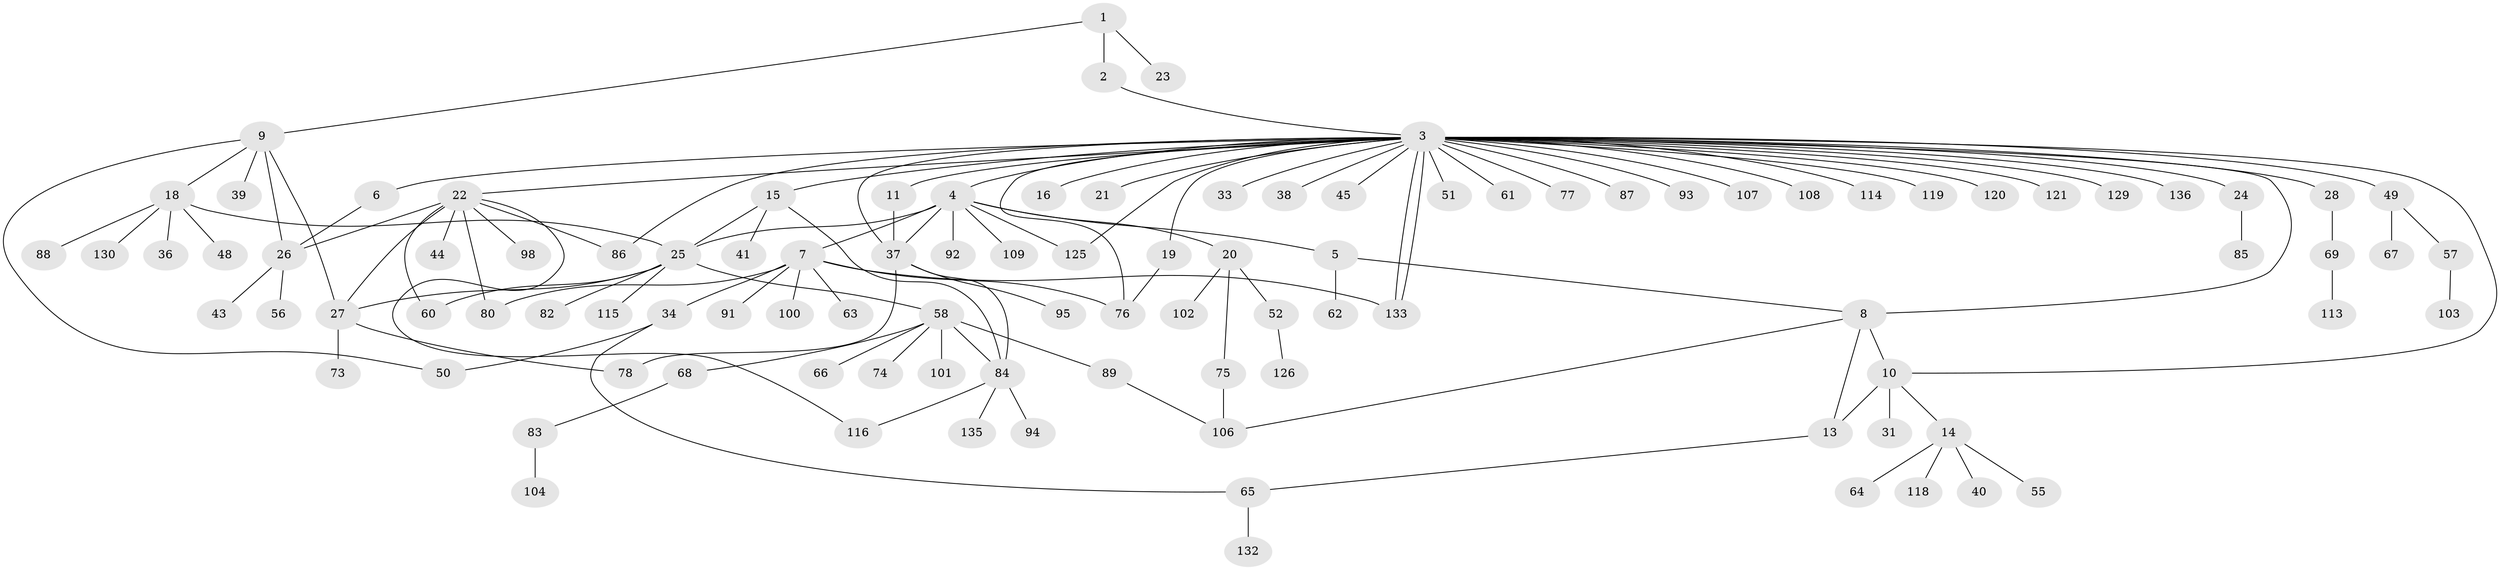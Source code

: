 // original degree distribution, {4: 0.0661764705882353, 3: 0.0661764705882353, 39: 0.007352941176470588, 10: 0.007352941176470588, 2: 0.22794117647058823, 7: 0.029411764705882353, 6: 0.04411764705882353, 5: 0.022058823529411766, 1: 0.5220588235294118, 8: 0.007352941176470588}
// Generated by graph-tools (version 1.1) at 2025/11/02/27/25 16:11:15]
// undirected, 103 vertices, 129 edges
graph export_dot {
graph [start="1"]
  node [color=gray90,style=filled];
  1 [super="+123"];
  2 [super="+112"];
  3 [super="+29"];
  4 [super="+17"];
  5 [super="+117"];
  6;
  7 [super="+53"];
  8 [super="+12"];
  9 [super="+59"];
  10 [super="+30"];
  11;
  13 [super="+99"];
  14 [super="+54"];
  15 [super="+96"];
  16 [super="+46"];
  18 [super="+122"];
  19;
  20;
  21;
  22 [super="+71"];
  23;
  24 [super="+42"];
  25 [super="+32"];
  26 [super="+35"];
  27 [super="+70"];
  28;
  31;
  33;
  34 [super="+47"];
  36;
  37 [super="+72"];
  38;
  39;
  40;
  41 [super="+81"];
  43;
  44 [super="+79"];
  45;
  48;
  49;
  50 [super="+131"];
  51;
  52;
  55;
  56;
  57;
  58 [super="+124"];
  60;
  61;
  62;
  63;
  64;
  65 [super="+105"];
  66;
  67;
  68;
  69 [super="+97"];
  73;
  74;
  75;
  76 [super="+134"];
  77;
  78 [super="+128"];
  80;
  82;
  83;
  84;
  85;
  86;
  87;
  88;
  89 [super="+90"];
  91;
  92;
  93 [super="+110"];
  94;
  95;
  98;
  100;
  101;
  102;
  103;
  104;
  106 [super="+111"];
  107;
  108;
  109;
  113;
  114;
  115;
  116;
  118;
  119;
  120;
  121 [super="+127"];
  125;
  126;
  129;
  130;
  132;
  133;
  135;
  136;
  1 -- 2;
  1 -- 9;
  1 -- 23;
  2 -- 3;
  3 -- 4;
  3 -- 6;
  3 -- 8 [weight=2];
  3 -- 10;
  3 -- 11;
  3 -- 15;
  3 -- 16;
  3 -- 19;
  3 -- 21;
  3 -- 22;
  3 -- 24;
  3 -- 28;
  3 -- 33;
  3 -- 37;
  3 -- 38;
  3 -- 45;
  3 -- 49;
  3 -- 51;
  3 -- 61;
  3 -- 76 [weight=2];
  3 -- 77;
  3 -- 86;
  3 -- 87;
  3 -- 93;
  3 -- 107;
  3 -- 108;
  3 -- 114;
  3 -- 119;
  3 -- 120;
  3 -- 121;
  3 -- 125;
  3 -- 129;
  3 -- 133;
  3 -- 133;
  3 -- 136;
  4 -- 5;
  4 -- 7;
  4 -- 20;
  4 -- 37;
  4 -- 92;
  4 -- 109;
  4 -- 125;
  4 -- 25;
  5 -- 8;
  5 -- 62;
  6 -- 26;
  7 -- 34;
  7 -- 63;
  7 -- 76;
  7 -- 80;
  7 -- 133;
  7 -- 91;
  7 -- 100;
  8 -- 10;
  8 -- 13;
  8 -- 106;
  9 -- 18;
  9 -- 26;
  9 -- 39;
  9 -- 50;
  9 -- 27;
  10 -- 14;
  10 -- 31;
  10 -- 13;
  11 -- 37;
  13 -- 65;
  14 -- 40;
  14 -- 55;
  14 -- 64;
  14 -- 118;
  15 -- 25;
  15 -- 41;
  15 -- 84;
  18 -- 25;
  18 -- 36;
  18 -- 48;
  18 -- 88;
  18 -- 130;
  19 -- 76;
  20 -- 52;
  20 -- 75;
  20 -- 102;
  22 -- 27;
  22 -- 44;
  22 -- 60;
  22 -- 86;
  22 -- 98;
  22 -- 80;
  22 -- 26 [weight=2];
  22 -- 116;
  24 -- 85;
  25 -- 58;
  25 -- 27;
  25 -- 82;
  25 -- 115;
  25 -- 60;
  26 -- 56;
  26 -- 43;
  27 -- 73;
  27 -- 78;
  28 -- 69;
  34 -- 65;
  34 -- 50;
  37 -- 84;
  37 -- 95;
  37 -- 78;
  49 -- 57;
  49 -- 67;
  52 -- 126;
  57 -- 103;
  58 -- 66;
  58 -- 68;
  58 -- 74;
  58 -- 84;
  58 -- 89;
  58 -- 101;
  65 -- 132;
  68 -- 83;
  69 -- 113;
  75 -- 106;
  83 -- 104;
  84 -- 94;
  84 -- 116;
  84 -- 135;
  89 -- 106;
}
